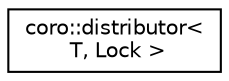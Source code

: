 digraph "Graphical Class Hierarchy"
{
 // LATEX_PDF_SIZE
  edge [fontname="Helvetica",fontsize="10",labelfontname="Helvetica",labelfontsize="10"];
  node [fontname="Helvetica",fontsize="10",shape=record];
  rankdir="LR";
  Node0 [label="coro::distributor\<\l T, Lock \>",height=0.2,width=0.4,color="black", fillcolor="white", style="filled",URL="$classcoro_1_1distributor.html",tooltip="Distributes single event to multiple coroutines (subscribbers)"];
}

